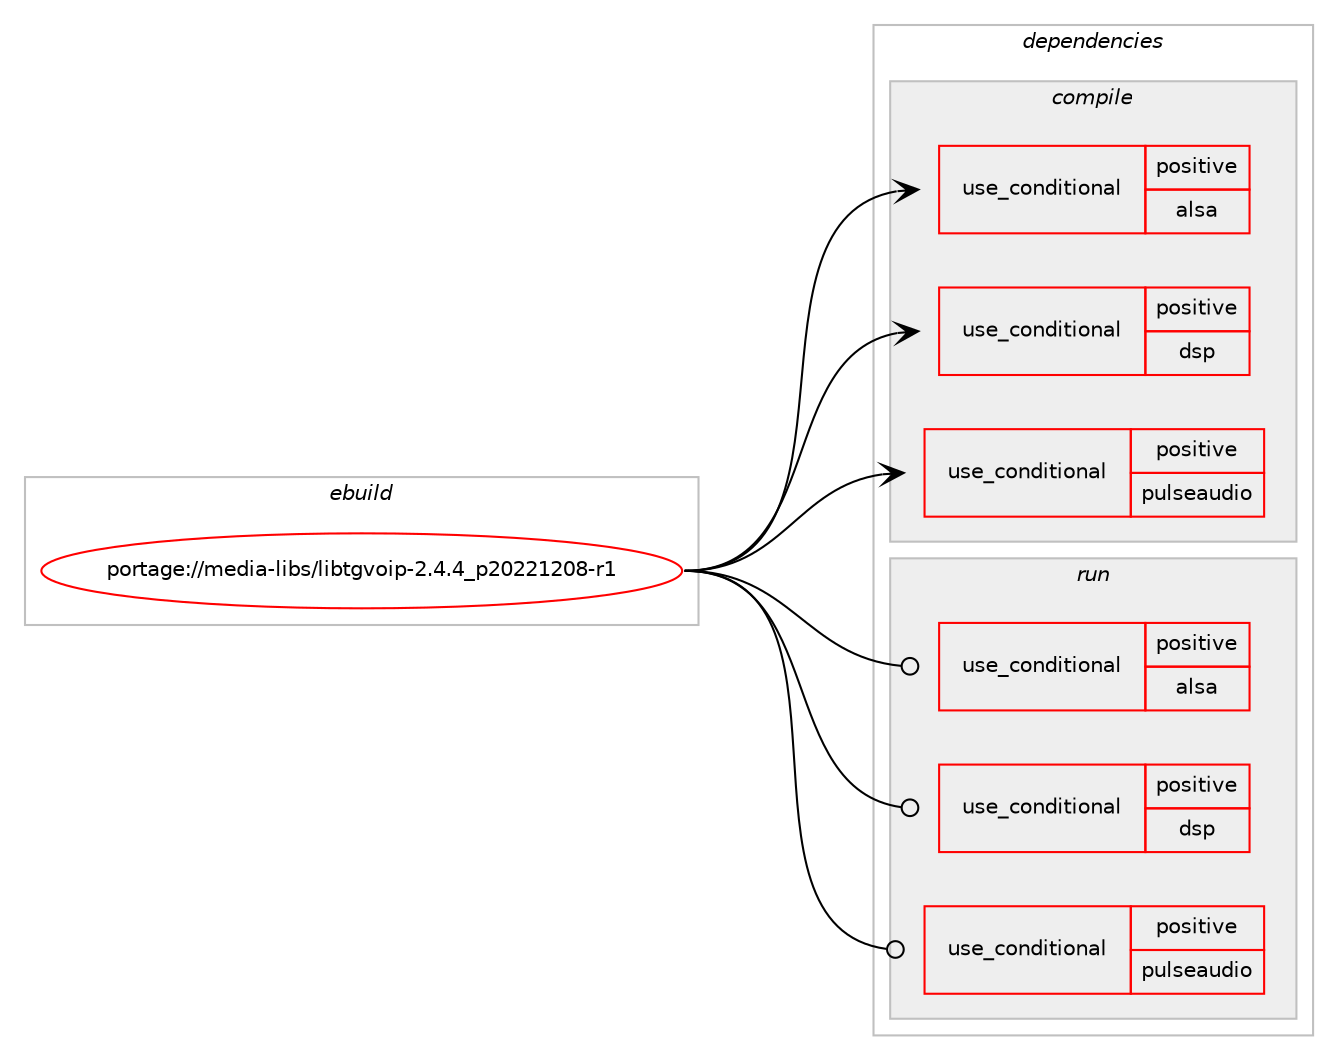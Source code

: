 digraph prolog {

# *************
# Graph options
# *************

newrank=true;
concentrate=true;
compound=true;
graph [rankdir=LR,fontname=Helvetica,fontsize=10,ranksep=1.5];#, ranksep=2.5, nodesep=0.2];
edge  [arrowhead=vee];
node  [fontname=Helvetica,fontsize=10];

# **********
# The ebuild
# **********

subgraph cluster_leftcol {
color=gray;
rank=same;
label=<<i>ebuild</i>>;
id [label="portage://media-libs/libtgvoip-2.4.4_p20221208-r1", color=red, width=4, href="../media-libs/libtgvoip-2.4.4_p20221208-r1.svg"];
}

# ****************
# The dependencies
# ****************

subgraph cluster_midcol {
color=gray;
label=<<i>dependencies</i>>;
subgraph cluster_compile {
fillcolor="#eeeeee";
style=filled;
label=<<i>compile</i>>;
subgraph cond74511 {
dependency156839 [label=<<TABLE BORDER="0" CELLBORDER="1" CELLSPACING="0" CELLPADDING="4"><TR><TD ROWSPAN="3" CELLPADDING="10">use_conditional</TD></TR><TR><TD>positive</TD></TR><TR><TD>alsa</TD></TR></TABLE>>, shape=none, color=red];
# *** BEGIN UNKNOWN DEPENDENCY TYPE (TODO) ***
# dependency156839 -> package_dependency(portage://media-libs/libtgvoip-2.4.4_p20221208-r1,install,no,media-libs,alsa-lib,none,[,,],[],[])
# *** END UNKNOWN DEPENDENCY TYPE (TODO) ***

}
id:e -> dependency156839:w [weight=20,style="solid",arrowhead="vee"];
subgraph cond74512 {
dependency156840 [label=<<TABLE BORDER="0" CELLBORDER="1" CELLSPACING="0" CELLPADDING="4"><TR><TD ROWSPAN="3" CELLPADDING="10">use_conditional</TD></TR><TR><TD>positive</TD></TR><TR><TD>dsp</TD></TR></TABLE>>, shape=none, color=red];
# *** BEGIN UNKNOWN DEPENDENCY TYPE (TODO) ***
# dependency156840 -> package_dependency(portage://media-libs/libtgvoip-2.4.4_p20221208-r1,install,no,media-libs,tg_owt,none,[,,],any_same_slot,[])
# *** END UNKNOWN DEPENDENCY TYPE (TODO) ***

}
id:e -> dependency156840:w [weight=20,style="solid",arrowhead="vee"];
subgraph cond74513 {
dependency156841 [label=<<TABLE BORDER="0" CELLBORDER="1" CELLSPACING="0" CELLPADDING="4"><TR><TD ROWSPAN="3" CELLPADDING="10">use_conditional</TD></TR><TR><TD>positive</TD></TR><TR><TD>pulseaudio</TD></TR></TABLE>>, shape=none, color=red];
# *** BEGIN UNKNOWN DEPENDENCY TYPE (TODO) ***
# dependency156841 -> package_dependency(portage://media-libs/libtgvoip-2.4.4_p20221208-r1,install,no,media-libs,libpulse,none,[,,],[],[])
# *** END UNKNOWN DEPENDENCY TYPE (TODO) ***

}
id:e -> dependency156841:w [weight=20,style="solid",arrowhead="vee"];
# *** BEGIN UNKNOWN DEPENDENCY TYPE (TODO) ***
# id -> package_dependency(portage://media-libs/libtgvoip-2.4.4_p20221208-r1,install,no,dev-libs,openssl,none,[,,],any_same_slot,[])
# *** END UNKNOWN DEPENDENCY TYPE (TODO) ***

# *** BEGIN UNKNOWN DEPENDENCY TYPE (TODO) ***
# id -> package_dependency(portage://media-libs/libtgvoip-2.4.4_p20221208-r1,install,no,media-libs,opus,none,[,,],[],[])
# *** END UNKNOWN DEPENDENCY TYPE (TODO) ***

}
subgraph cluster_compileandrun {
fillcolor="#eeeeee";
style=filled;
label=<<i>compile and run</i>>;
}
subgraph cluster_run {
fillcolor="#eeeeee";
style=filled;
label=<<i>run</i>>;
subgraph cond74514 {
dependency156842 [label=<<TABLE BORDER="0" CELLBORDER="1" CELLSPACING="0" CELLPADDING="4"><TR><TD ROWSPAN="3" CELLPADDING="10">use_conditional</TD></TR><TR><TD>positive</TD></TR><TR><TD>alsa</TD></TR></TABLE>>, shape=none, color=red];
# *** BEGIN UNKNOWN DEPENDENCY TYPE (TODO) ***
# dependency156842 -> package_dependency(portage://media-libs/libtgvoip-2.4.4_p20221208-r1,run,no,media-libs,alsa-lib,none,[,,],[],[])
# *** END UNKNOWN DEPENDENCY TYPE (TODO) ***

}
id:e -> dependency156842:w [weight=20,style="solid",arrowhead="odot"];
subgraph cond74515 {
dependency156843 [label=<<TABLE BORDER="0" CELLBORDER="1" CELLSPACING="0" CELLPADDING="4"><TR><TD ROWSPAN="3" CELLPADDING="10">use_conditional</TD></TR><TR><TD>positive</TD></TR><TR><TD>dsp</TD></TR></TABLE>>, shape=none, color=red];
# *** BEGIN UNKNOWN DEPENDENCY TYPE (TODO) ***
# dependency156843 -> package_dependency(portage://media-libs/libtgvoip-2.4.4_p20221208-r1,run,no,media-libs,tg_owt,none,[,,],any_same_slot,[])
# *** END UNKNOWN DEPENDENCY TYPE (TODO) ***

}
id:e -> dependency156843:w [weight=20,style="solid",arrowhead="odot"];
subgraph cond74516 {
dependency156844 [label=<<TABLE BORDER="0" CELLBORDER="1" CELLSPACING="0" CELLPADDING="4"><TR><TD ROWSPAN="3" CELLPADDING="10">use_conditional</TD></TR><TR><TD>positive</TD></TR><TR><TD>pulseaudio</TD></TR></TABLE>>, shape=none, color=red];
# *** BEGIN UNKNOWN DEPENDENCY TYPE (TODO) ***
# dependency156844 -> package_dependency(portage://media-libs/libtgvoip-2.4.4_p20221208-r1,run,no,media-libs,libpulse,none,[,,],[],[])
# *** END UNKNOWN DEPENDENCY TYPE (TODO) ***

}
id:e -> dependency156844:w [weight=20,style="solid",arrowhead="odot"];
# *** BEGIN UNKNOWN DEPENDENCY TYPE (TODO) ***
# id -> package_dependency(portage://media-libs/libtgvoip-2.4.4_p20221208-r1,run,no,dev-libs,openssl,none,[,,],any_same_slot,[])
# *** END UNKNOWN DEPENDENCY TYPE (TODO) ***

# *** BEGIN UNKNOWN DEPENDENCY TYPE (TODO) ***
# id -> package_dependency(portage://media-libs/libtgvoip-2.4.4_p20221208-r1,run,no,media-libs,opus,none,[,,],[],[])
# *** END UNKNOWN DEPENDENCY TYPE (TODO) ***

}
}

# **************
# The candidates
# **************

subgraph cluster_choices {
rank=same;
color=gray;
label=<<i>candidates</i>>;

}

}
